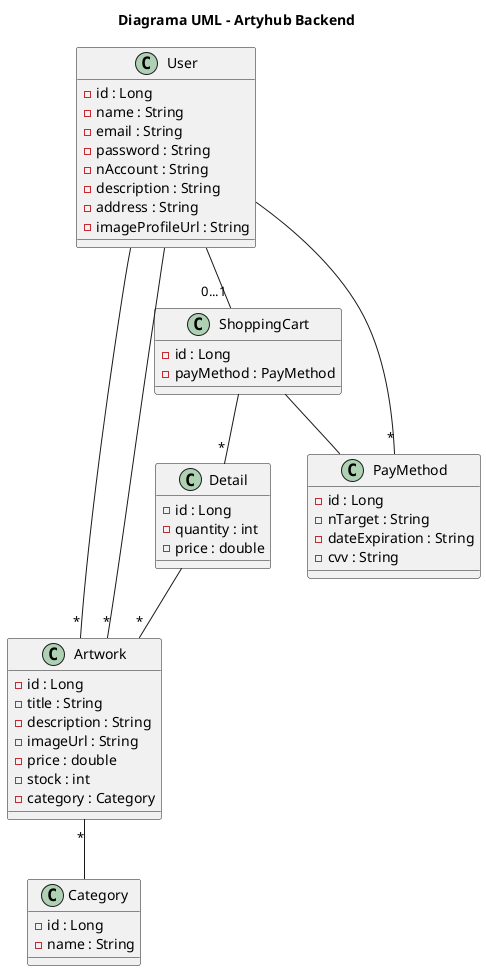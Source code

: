 @startuml

title Diagrama UML - Artyhub Backend

class User {
    - id : Long
    - name : String
    - email : String
    - password : String
    - nAccount : String
    - description : String
    - address : String
    - imageProfileUrl : String
}

class Artwork {
    - id : Long
    - title : String
    - description : String
    - imageUrl : String
    - price : double
    - stock : int
    - category : Category
}

class Category {
    - id : Long
    - name : String
}

class Detail {
    - id : Long
    - quantity : int
    - price : double
}

class ShoppingCart {
    - id : Long
    - payMethod : PayMethod
}

class PayMethod {
    - id : Long
    - nTarget : String
    - dateExpiration : String
    - cvv : String
}

User -- "*" Artwork
User -- "0...1" ShoppingCart
ShoppingCart -- "*" Detail
Detail -- "*" Artwork
User -- "*" Artwork
ShoppingCart -- PayMethod
User -- "*" PayMethod
Artwork "*" -- Category

@enduml